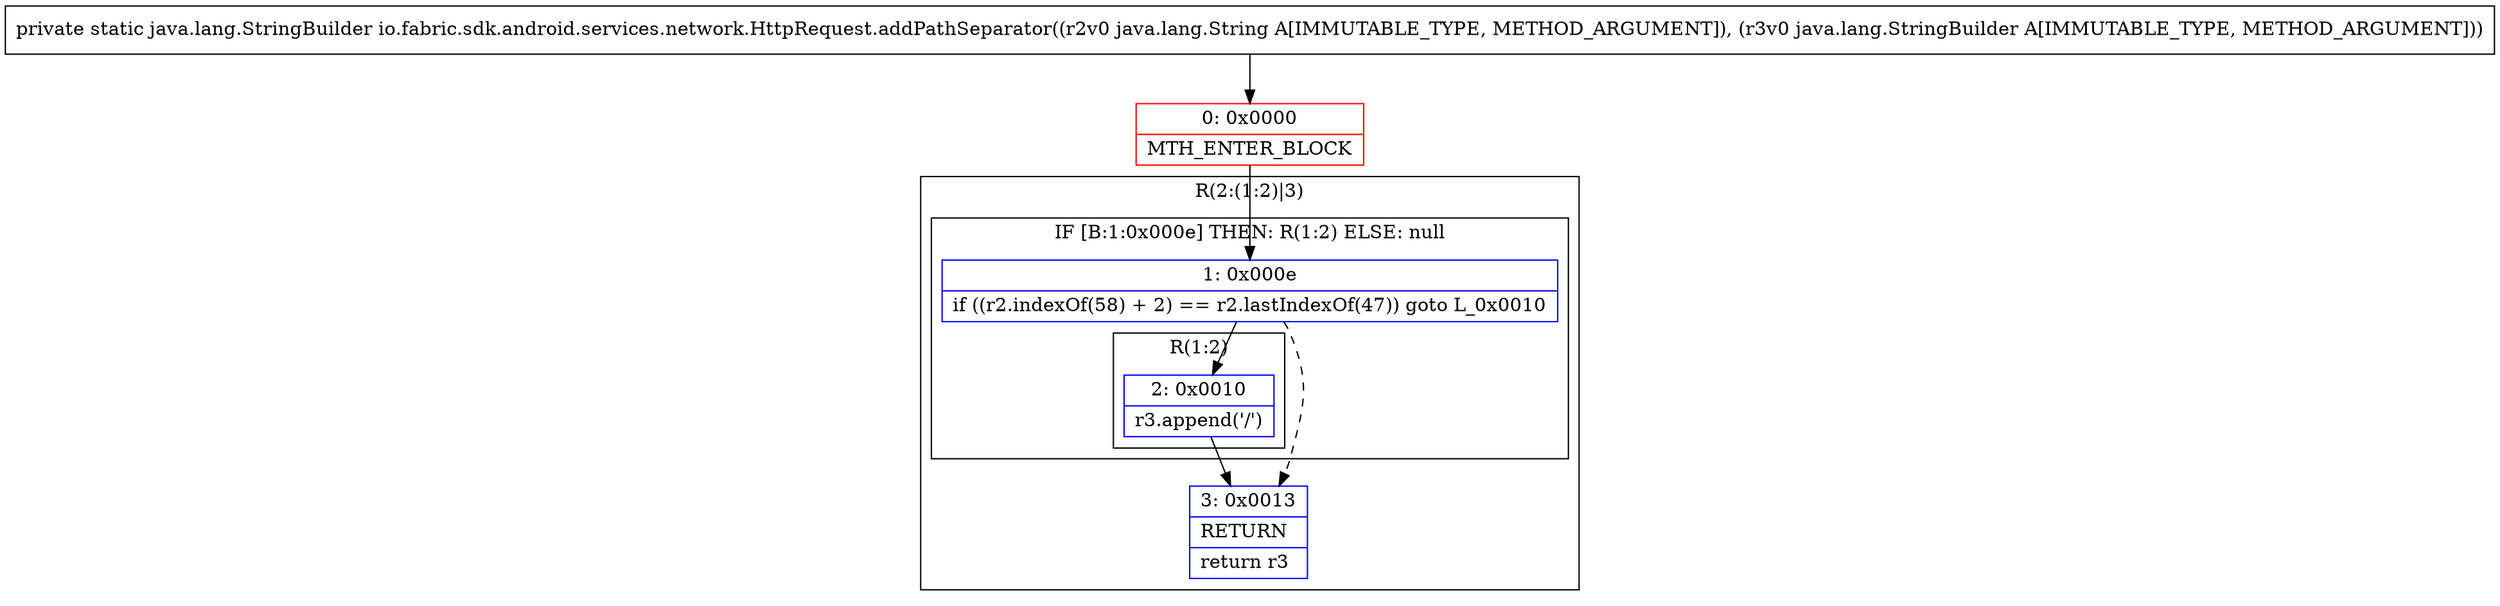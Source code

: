 digraph "CFG forio.fabric.sdk.android.services.network.HttpRequest.addPathSeparator(Ljava\/lang\/String;Ljava\/lang\/StringBuilder;)Ljava\/lang\/StringBuilder;" {
subgraph cluster_Region_2094961068 {
label = "R(2:(1:2)|3)";
node [shape=record,color=blue];
subgraph cluster_IfRegion_96570373 {
label = "IF [B:1:0x000e] THEN: R(1:2) ELSE: null";
node [shape=record,color=blue];
Node_1 [shape=record,label="{1\:\ 0x000e|if ((r2.indexOf(58) + 2) == r2.lastIndexOf(47)) goto L_0x0010\l}"];
subgraph cluster_Region_521291983 {
label = "R(1:2)";
node [shape=record,color=blue];
Node_2 [shape=record,label="{2\:\ 0x0010|r3.append('\/')\l}"];
}
}
Node_3 [shape=record,label="{3\:\ 0x0013|RETURN\l|return r3\l}"];
}
Node_0 [shape=record,color=red,label="{0\:\ 0x0000|MTH_ENTER_BLOCK\l}"];
MethodNode[shape=record,label="{private static java.lang.StringBuilder io.fabric.sdk.android.services.network.HttpRequest.addPathSeparator((r2v0 java.lang.String A[IMMUTABLE_TYPE, METHOD_ARGUMENT]), (r3v0 java.lang.StringBuilder A[IMMUTABLE_TYPE, METHOD_ARGUMENT])) }"];
MethodNode -> Node_0;
Node_1 -> Node_2;
Node_1 -> Node_3[style=dashed];
Node_2 -> Node_3;
Node_0 -> Node_1;
}

